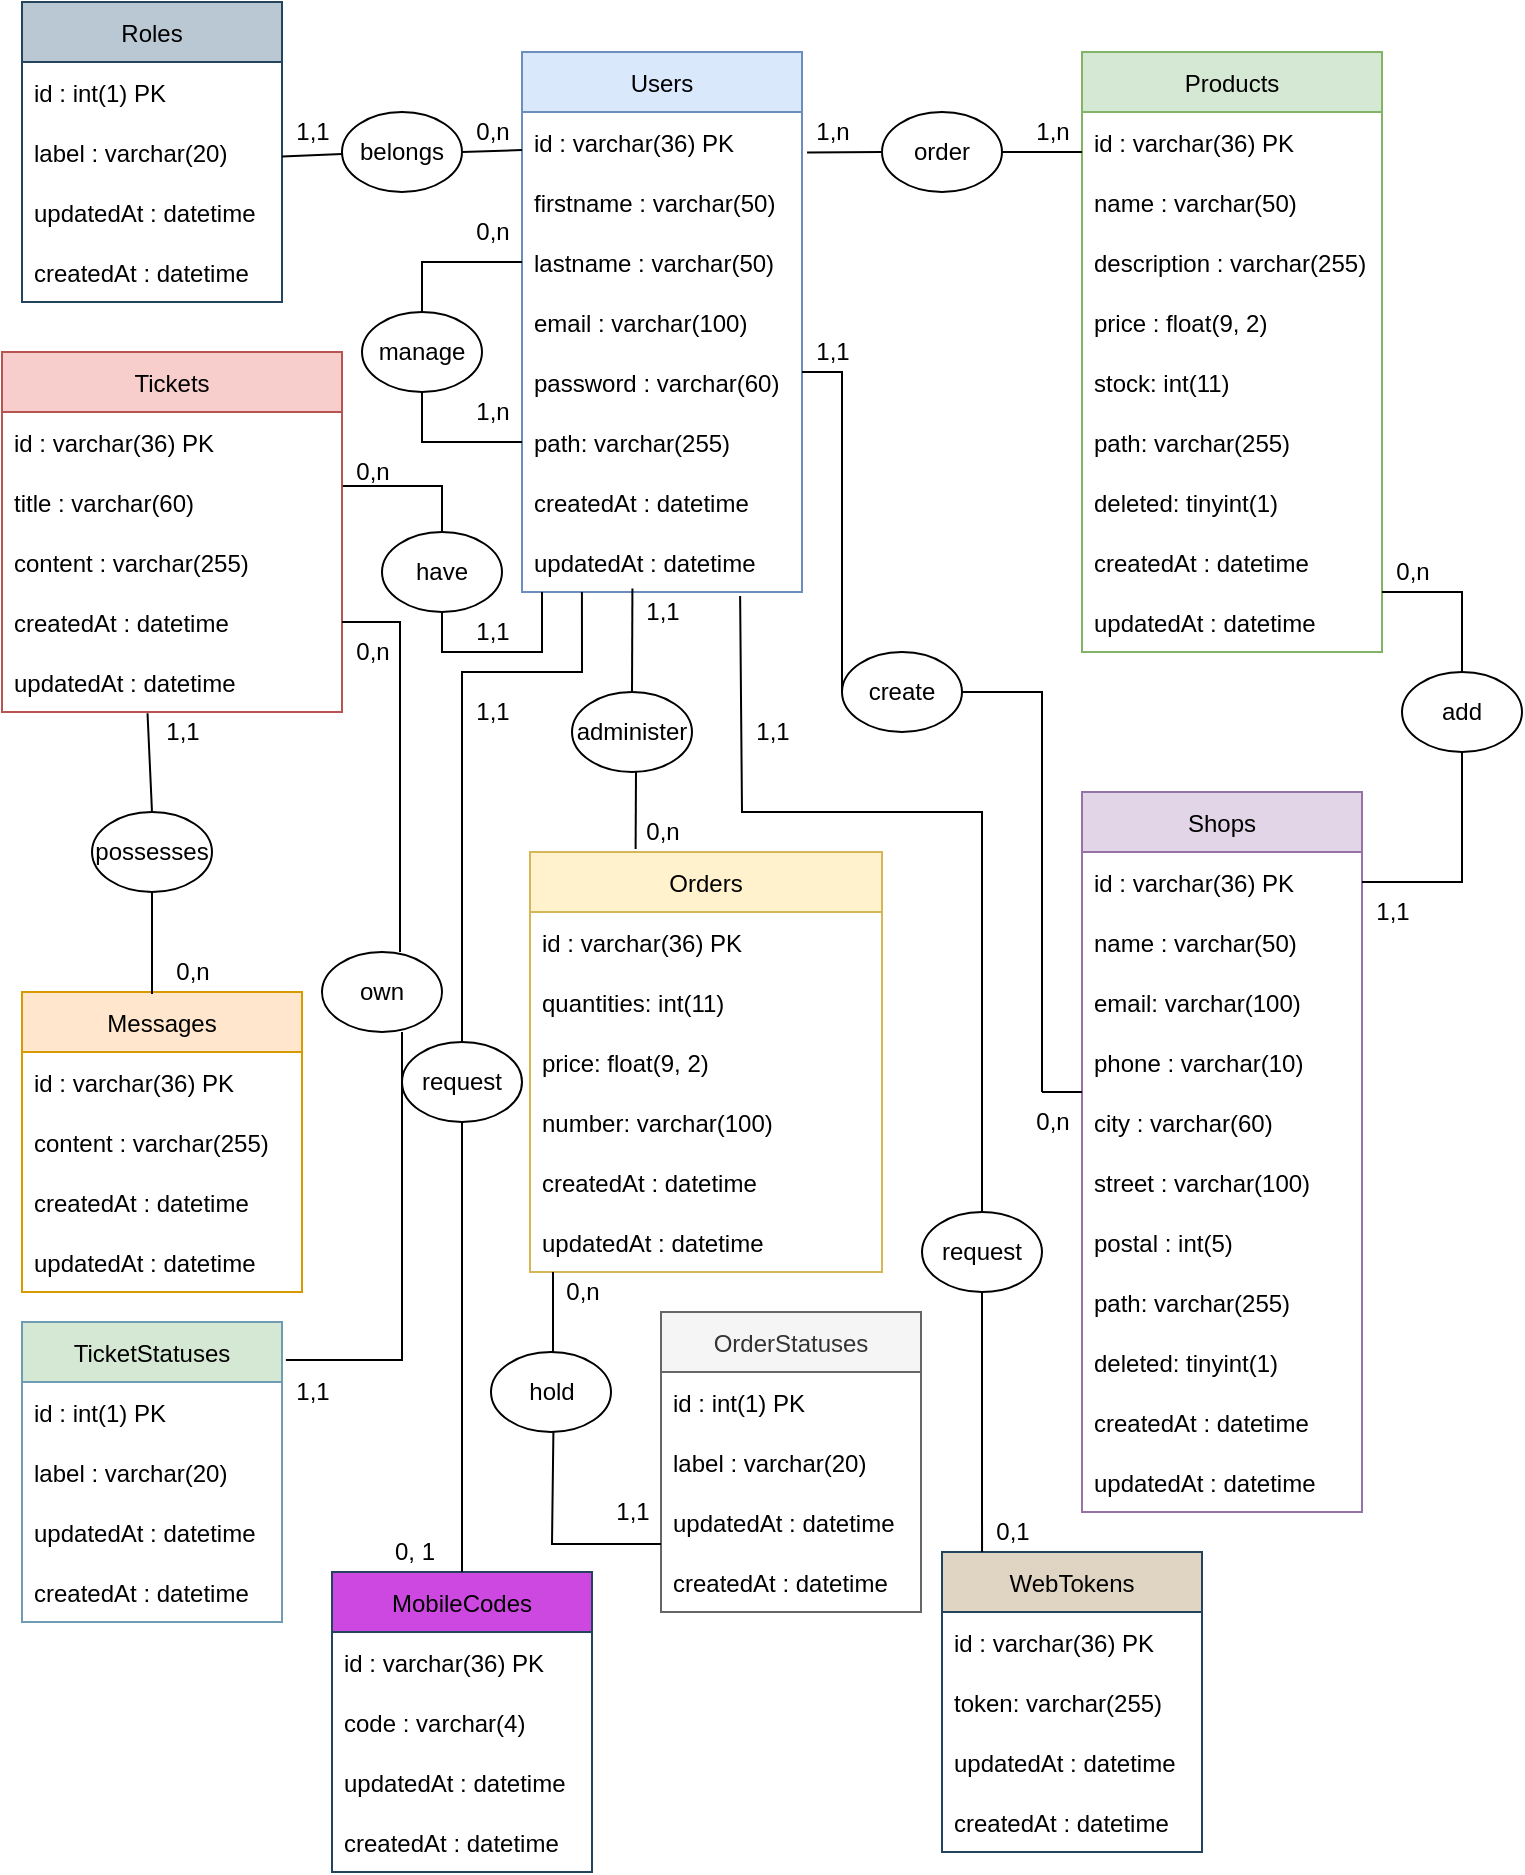 <mxfile version="17.0.0" type="device"><diagram id="tA9qpuxqnUJ77roLlJ_P" name="MCD"><mxGraphModel dx="1038" dy="579" grid="1" gridSize="10" guides="1" tooltips="1" connect="1" arrows="1" fold="1" page="1" pageScale="1" pageWidth="827" pageHeight="1169" math="0" shadow="0"><root><mxCell id="0"/><mxCell id="1" parent="0"/><mxCell id="U8WOmTN2NuIGIcNUVw19-1" value="Users" style="swimlane;fontStyle=0;childLayout=stackLayout;horizontal=1;startSize=30;horizontalStack=0;resizeParent=1;resizeParentMax=0;resizeLast=0;collapsible=1;marginBottom=0;fillColor=#dae8fc;strokeColor=#6c8ebf;" parent="1" vertex="1"><mxGeometry x="270" y="50" width="140" height="270" as="geometry"/></mxCell><mxCell id="U8WOmTN2NuIGIcNUVw19-2" value="id : varchar(36) PK" style="text;strokeColor=none;fillColor=none;align=left;verticalAlign=middle;spacingLeft=4;spacingRight=4;overflow=hidden;points=[[0,0.5],[1,0.5]];portConstraint=eastwest;rotatable=0;" parent="U8WOmTN2NuIGIcNUVw19-1" vertex="1"><mxGeometry y="30" width="140" height="30" as="geometry"/></mxCell><mxCell id="U8WOmTN2NuIGIcNUVw19-3" value="firstname : varchar(50)" style="text;strokeColor=none;fillColor=none;align=left;verticalAlign=middle;spacingLeft=4;spacingRight=4;overflow=hidden;points=[[0,0.5],[1,0.5]];portConstraint=eastwest;rotatable=0;" parent="U8WOmTN2NuIGIcNUVw19-1" vertex="1"><mxGeometry y="60" width="140" height="30" as="geometry"/></mxCell><mxCell id="U8WOmTN2NuIGIcNUVw19-4" value="lastname : varchar(50)" style="text;strokeColor=none;fillColor=none;align=left;verticalAlign=middle;spacingLeft=4;spacingRight=4;overflow=hidden;points=[[0,0.5],[1,0.5]];portConstraint=eastwest;rotatable=0;" parent="U8WOmTN2NuIGIcNUVw19-1" vertex="1"><mxGeometry y="90" width="140" height="30" as="geometry"/></mxCell><mxCell id="U8WOmTN2NuIGIcNUVw19-5" value="email : varchar(100)" style="text;strokeColor=none;fillColor=none;align=left;verticalAlign=middle;spacingLeft=4;spacingRight=4;overflow=hidden;points=[[0,0.5],[1,0.5]];portConstraint=eastwest;rotatable=0;" parent="U8WOmTN2NuIGIcNUVw19-1" vertex="1"><mxGeometry y="120" width="140" height="30" as="geometry"/></mxCell><mxCell id="U8WOmTN2NuIGIcNUVw19-6" value="password : varchar(60)" style="text;strokeColor=none;fillColor=none;align=left;verticalAlign=middle;spacingLeft=4;spacingRight=4;overflow=hidden;points=[[0,0.5],[1,0.5]];portConstraint=eastwest;rotatable=0;" parent="U8WOmTN2NuIGIcNUVw19-1" vertex="1"><mxGeometry y="150" width="140" height="30" as="geometry"/></mxCell><mxCell id="Q_KJPyGHiCX88G6UlzLK-1" value="path: varchar(255)" style="text;strokeColor=none;fillColor=none;align=left;verticalAlign=middle;spacingLeft=4;spacingRight=4;overflow=hidden;points=[[0,0.5],[1,0.5]];portConstraint=eastwest;rotatable=0;" parent="U8WOmTN2NuIGIcNUVw19-1" vertex="1"><mxGeometry y="180" width="140" height="30" as="geometry"/></mxCell><mxCell id="U8WOmTN2NuIGIcNUVw19-22" value="createdAt : datetime" style="text;strokeColor=none;fillColor=none;align=left;verticalAlign=middle;spacingLeft=4;spacingRight=4;overflow=hidden;points=[[0,0.5],[1,0.5]];portConstraint=eastwest;rotatable=0;" parent="U8WOmTN2NuIGIcNUVw19-1" vertex="1"><mxGeometry y="210" width="140" height="30" as="geometry"/></mxCell><mxCell id="U8WOmTN2NuIGIcNUVw19-23" value="updatedAt : datetime" style="text;strokeColor=none;fillColor=none;align=left;verticalAlign=middle;spacingLeft=4;spacingRight=4;overflow=hidden;points=[[0,0.5],[1,0.5]];portConstraint=eastwest;rotatable=0;" parent="U8WOmTN2NuIGIcNUVw19-1" vertex="1"><mxGeometry y="240" width="140" height="30" as="geometry"/></mxCell><mxCell id="U8WOmTN2NuIGIcNUVw19-8" value="Roles" style="swimlane;fontStyle=0;childLayout=stackLayout;horizontal=1;startSize=30;horizontalStack=0;resizeParent=1;resizeParentMax=0;resizeLast=0;collapsible=1;marginBottom=0;fillColor=#bac8d3;strokeColor=#23445d;" parent="1" vertex="1"><mxGeometry x="20" y="25" width="130" height="150" as="geometry"/></mxCell><mxCell id="U8WOmTN2NuIGIcNUVw19-9" value="id : int(1) PK" style="text;strokeColor=none;fillColor=none;align=left;verticalAlign=middle;spacingLeft=4;spacingRight=4;overflow=hidden;points=[[0,0.5],[1,0.5]];portConstraint=eastwest;rotatable=0;" parent="U8WOmTN2NuIGIcNUVw19-8" vertex="1"><mxGeometry y="30" width="130" height="30" as="geometry"/></mxCell><mxCell id="U8WOmTN2NuIGIcNUVw19-11" value="label : varchar(20)" style="text;strokeColor=none;fillColor=none;align=left;verticalAlign=middle;spacingLeft=4;spacingRight=4;overflow=hidden;points=[[0,0.5],[1,0.5]];portConstraint=eastwest;rotatable=0;" parent="U8WOmTN2NuIGIcNUVw19-8" vertex="1"><mxGeometry y="60" width="130" height="30" as="geometry"/></mxCell><mxCell id="j7cn3w1wYst3zkD4tlY6-9" value="updatedAt : datetime" style="text;strokeColor=none;fillColor=none;align=left;verticalAlign=middle;spacingLeft=4;spacingRight=4;overflow=hidden;points=[[0,0.5],[1,0.5]];portConstraint=eastwest;rotatable=0;" parent="U8WOmTN2NuIGIcNUVw19-8" vertex="1"><mxGeometry y="90" width="130" height="30" as="geometry"/></mxCell><mxCell id="j7cn3w1wYst3zkD4tlY6-8" value="createdAt : datetime" style="text;strokeColor=none;fillColor=none;align=left;verticalAlign=middle;spacingLeft=4;spacingRight=4;overflow=hidden;points=[[0,0.5],[1,0.5]];portConstraint=eastwest;rotatable=0;" parent="U8WOmTN2NuIGIcNUVw19-8" vertex="1"><mxGeometry y="120" width="130" height="30" as="geometry"/></mxCell><mxCell id="U8WOmTN2NuIGIcNUVw19-12" value="" style="endArrow=none;html=1;rounded=0;exitX=1;exitY=0.5;exitDx=0;exitDy=0;startArrow=none;" parent="1" source="AojEPkW-R613XqB9pDVa-9" edge="1"><mxGeometry width="50" height="50" relative="1" as="geometry"><mxPoint x="530" y="280" as="sourcePoint"/><mxPoint x="270" y="99" as="targetPoint"/></mxGeometry></mxCell><mxCell id="U8WOmTN2NuIGIcNUVw19-15" value="Tickets" style="swimlane;fontStyle=0;childLayout=stackLayout;horizontal=1;startSize=30;horizontalStack=0;resizeParent=1;resizeParentMax=0;resizeLast=0;collapsible=1;marginBottom=0;fillColor=#f8cecc;strokeColor=#b85450;" parent="1" vertex="1"><mxGeometry x="10" y="200" width="170" height="180" as="geometry"/></mxCell><mxCell id="U8WOmTN2NuIGIcNUVw19-16" value="id : varchar(36) PK" style="text;strokeColor=none;fillColor=none;align=left;verticalAlign=middle;spacingLeft=4;spacingRight=4;overflow=hidden;points=[[0,0.5],[1,0.5]];portConstraint=eastwest;rotatable=0;" parent="U8WOmTN2NuIGIcNUVw19-15" vertex="1"><mxGeometry y="30" width="170" height="30" as="geometry"/></mxCell><mxCell id="U8WOmTN2NuIGIcNUVw19-17" value="title : varchar(60)" style="text;strokeColor=none;fillColor=none;align=left;verticalAlign=middle;spacingLeft=4;spacingRight=4;overflow=hidden;points=[[0,0.5],[1,0.5]];portConstraint=eastwest;rotatable=0;" parent="U8WOmTN2NuIGIcNUVw19-15" vertex="1"><mxGeometry y="60" width="170" height="30" as="geometry"/></mxCell><mxCell id="sdQm0FFO8OONFKCx7PEC-2" value="content : varchar(255)" style="text;strokeColor=none;fillColor=none;align=left;verticalAlign=middle;spacingLeft=4;spacingRight=4;overflow=hidden;points=[[0,0.5],[1,0.5]];portConstraint=eastwest;rotatable=0;" parent="U8WOmTN2NuIGIcNUVw19-15" vertex="1"><mxGeometry y="90" width="170" height="30" as="geometry"/></mxCell><mxCell id="U8WOmTN2NuIGIcNUVw19-24" value="createdAt : datetime" style="text;strokeColor=none;fillColor=none;align=left;verticalAlign=middle;spacingLeft=4;spacingRight=4;overflow=hidden;points=[[0,0.5],[1,0.5]];portConstraint=eastwest;rotatable=0;" parent="U8WOmTN2NuIGIcNUVw19-15" vertex="1"><mxGeometry y="120" width="170" height="30" as="geometry"/></mxCell><mxCell id="j7cn3w1wYst3zkD4tlY6-2" value="updatedAt : datetime" style="text;strokeColor=none;fillColor=none;align=left;verticalAlign=middle;spacingLeft=4;spacingRight=4;overflow=hidden;points=[[0,0.5],[1,0.5]];portConstraint=eastwest;rotatable=0;" parent="U8WOmTN2NuIGIcNUVw19-15" vertex="1"><mxGeometry y="150" width="170" height="30" as="geometry"/></mxCell><mxCell id="U8WOmTN2NuIGIcNUVw19-26" value="Messages" style="swimlane;fontStyle=0;childLayout=stackLayout;horizontal=1;startSize=30;horizontalStack=0;resizeParent=1;resizeParentMax=0;resizeLast=0;collapsible=1;marginBottom=0;fillColor=#ffe6cc;strokeColor=#d79b00;" parent="1" vertex="1"><mxGeometry x="20" y="520" width="140" height="150" as="geometry"/></mxCell><mxCell id="U8WOmTN2NuIGIcNUVw19-27" value="id : varchar(36) PK" style="text;strokeColor=none;fillColor=none;align=left;verticalAlign=middle;spacingLeft=4;spacingRight=4;overflow=hidden;points=[[0,0.5],[1,0.5]];portConstraint=eastwest;rotatable=0;" parent="U8WOmTN2NuIGIcNUVw19-26" vertex="1"><mxGeometry y="30" width="140" height="30" as="geometry"/></mxCell><mxCell id="U8WOmTN2NuIGIcNUVw19-28" value="content : varchar(255)" style="text;strokeColor=none;fillColor=none;align=left;verticalAlign=middle;spacingLeft=4;spacingRight=4;overflow=hidden;points=[[0,0.5],[1,0.5]];portConstraint=eastwest;rotatable=0;" parent="U8WOmTN2NuIGIcNUVw19-26" vertex="1"><mxGeometry y="60" width="140" height="30" as="geometry"/></mxCell><mxCell id="U8WOmTN2NuIGIcNUVw19-30" value="createdAt : datetime" style="text;strokeColor=none;fillColor=none;align=left;verticalAlign=middle;spacingLeft=4;spacingRight=4;overflow=hidden;points=[[0,0.5],[1,0.5]];portConstraint=eastwest;rotatable=0;" parent="U8WOmTN2NuIGIcNUVw19-26" vertex="1"><mxGeometry y="90" width="140" height="30" as="geometry"/></mxCell><mxCell id="j7cn3w1wYst3zkD4tlY6-3" value="updatedAt : datetime" style="text;strokeColor=none;fillColor=none;align=left;verticalAlign=middle;spacingLeft=4;spacingRight=4;overflow=hidden;points=[[0,0.5],[1,0.5]];portConstraint=eastwest;rotatable=0;" parent="U8WOmTN2NuIGIcNUVw19-26" vertex="1"><mxGeometry y="120" width="140" height="30" as="geometry"/></mxCell><mxCell id="U8WOmTN2NuIGIcNUVw19-31" value="Shops" style="swimlane;fontStyle=0;childLayout=stackLayout;horizontal=1;startSize=30;horizontalStack=0;resizeParent=1;resizeParentMax=0;resizeLast=0;collapsible=1;marginBottom=0;fillColor=#e1d5e7;strokeColor=#9673a6;" parent="1" vertex="1"><mxGeometry x="550" y="420" width="140" height="360" as="geometry"/></mxCell><mxCell id="U8WOmTN2NuIGIcNUVw19-32" value="id : varchar(36) PK" style="text;strokeColor=none;fillColor=none;align=left;verticalAlign=middle;spacingLeft=4;spacingRight=4;overflow=hidden;points=[[0,0.5],[1,0.5]];portConstraint=eastwest;rotatable=0;" parent="U8WOmTN2NuIGIcNUVw19-31" vertex="1"><mxGeometry y="30" width="140" height="30" as="geometry"/></mxCell><mxCell id="U8WOmTN2NuIGIcNUVw19-33" value="name : varchar(50)" style="text;strokeColor=none;fillColor=none;align=left;verticalAlign=middle;spacingLeft=4;spacingRight=4;overflow=hidden;points=[[0,0.5],[1,0.5]];portConstraint=eastwest;rotatable=0;" parent="U8WOmTN2NuIGIcNUVw19-31" vertex="1"><mxGeometry y="60" width="140" height="30" as="geometry"/></mxCell><mxCell id="U8WOmTN2NuIGIcNUVw19-34" value="email: varchar(100)" style="text;strokeColor=none;fillColor=none;align=left;verticalAlign=middle;spacingLeft=4;spacingRight=4;overflow=hidden;points=[[0,0.5],[1,0.5]];portConstraint=eastwest;rotatable=0;" parent="U8WOmTN2NuIGIcNUVw19-31" vertex="1"><mxGeometry y="90" width="140" height="30" as="geometry"/></mxCell><mxCell id="ZT1EzdMDe5rW_gfYRbld-3" value="phone : varchar(10)" style="text;strokeColor=none;fillColor=none;align=left;verticalAlign=middle;spacingLeft=4;spacingRight=4;overflow=hidden;points=[[0,0.5],[1,0.5]];portConstraint=eastwest;rotatable=0;" parent="U8WOmTN2NuIGIcNUVw19-31" vertex="1"><mxGeometry y="120" width="140" height="30" as="geometry"/></mxCell><mxCell id="U8WOmTN2NuIGIcNUVw19-35" value="city : varchar(60)" style="text;strokeColor=none;fillColor=none;align=left;verticalAlign=middle;spacingLeft=4;spacingRight=4;overflow=hidden;points=[[0,0.5],[1,0.5]];portConstraint=eastwest;rotatable=0;" parent="U8WOmTN2NuIGIcNUVw19-31" vertex="1"><mxGeometry y="150" width="140" height="30" as="geometry"/></mxCell><mxCell id="U8WOmTN2NuIGIcNUVw19-36" value="street : varchar(100)" style="text;strokeColor=none;fillColor=none;align=left;verticalAlign=middle;spacingLeft=4;spacingRight=4;overflow=hidden;points=[[0,0.5],[1,0.5]];portConstraint=eastwest;rotatable=0;" parent="U8WOmTN2NuIGIcNUVw19-31" vertex="1"><mxGeometry y="180" width="140" height="30" as="geometry"/></mxCell><mxCell id="U8WOmTN2NuIGIcNUVw19-37" value="postal : int(5)" style="text;strokeColor=none;fillColor=none;align=left;verticalAlign=middle;spacingLeft=4;spacingRight=4;overflow=hidden;points=[[0,0.5],[1,0.5]];portConstraint=eastwest;rotatable=0;" parent="U8WOmTN2NuIGIcNUVw19-31" vertex="1"><mxGeometry y="210" width="140" height="30" as="geometry"/></mxCell><mxCell id="Q_KJPyGHiCX88G6UlzLK-3" value="path: varchar(255)" style="text;strokeColor=none;fillColor=none;align=left;verticalAlign=middle;spacingLeft=4;spacingRight=4;overflow=hidden;points=[[0,0.5],[1,0.5]];portConstraint=eastwest;rotatable=0;" parent="U8WOmTN2NuIGIcNUVw19-31" vertex="1"><mxGeometry y="240" width="140" height="30" as="geometry"/></mxCell><mxCell id="ZT1EzdMDe5rW_gfYRbld-4" value="deleted: tinyint(1)" style="text;strokeColor=none;fillColor=none;align=left;verticalAlign=middle;spacingLeft=4;spacingRight=4;overflow=hidden;points=[[0,0.5],[1,0.5]];portConstraint=eastwest;rotatable=0;" parent="U8WOmTN2NuIGIcNUVw19-31" vertex="1"><mxGeometry y="270" width="140" height="30" as="geometry"/></mxCell><mxCell id="U8WOmTN2NuIGIcNUVw19-39" value="createdAt : datetime" style="text;strokeColor=none;fillColor=none;align=left;verticalAlign=middle;spacingLeft=4;spacingRight=4;overflow=hidden;points=[[0,0.5],[1,0.5]];portConstraint=eastwest;rotatable=0;" parent="U8WOmTN2NuIGIcNUVw19-31" vertex="1"><mxGeometry y="300" width="140" height="30" as="geometry"/></mxCell><mxCell id="ZT1EzdMDe5rW_gfYRbld-5" value="updatedAt : datetime" style="text;strokeColor=none;fillColor=none;align=left;verticalAlign=middle;spacingLeft=4;spacingRight=4;overflow=hidden;points=[[0,0.5],[1,0.5]];portConstraint=eastwest;rotatable=0;" parent="U8WOmTN2NuIGIcNUVw19-31" vertex="1"><mxGeometry y="330" width="140" height="30" as="geometry"/></mxCell><mxCell id="U8WOmTN2NuIGIcNUVw19-41" value="Products" style="swimlane;fontStyle=0;childLayout=stackLayout;horizontal=1;startSize=30;horizontalStack=0;resizeParent=1;resizeParentMax=0;resizeLast=0;collapsible=1;marginBottom=0;fillColor=#d5e8d4;strokeColor=#82b366;" parent="1" vertex="1"><mxGeometry x="550" y="50" width="150" height="300" as="geometry"/></mxCell><mxCell id="U8WOmTN2NuIGIcNUVw19-42" value="id : varchar(36) PK" style="text;strokeColor=none;fillColor=none;align=left;verticalAlign=middle;spacingLeft=4;spacingRight=4;overflow=hidden;points=[[0,0.5],[1,0.5]];portConstraint=eastwest;rotatable=0;" parent="U8WOmTN2NuIGIcNUVw19-41" vertex="1"><mxGeometry y="30" width="150" height="30" as="geometry"/></mxCell><mxCell id="U8WOmTN2NuIGIcNUVw19-43" value="name : varchar(50)" style="text;strokeColor=none;fillColor=none;align=left;verticalAlign=middle;spacingLeft=4;spacingRight=4;overflow=hidden;points=[[0,0.5],[1,0.5]];portConstraint=eastwest;rotatable=0;" parent="U8WOmTN2NuIGIcNUVw19-41" vertex="1"><mxGeometry y="60" width="150" height="30" as="geometry"/></mxCell><mxCell id="U8WOmTN2NuIGIcNUVw19-44" value="description : varchar(255)" style="text;strokeColor=none;fillColor=none;align=left;verticalAlign=middle;spacingLeft=4;spacingRight=4;overflow=hidden;points=[[0,0.5],[1,0.5]];portConstraint=eastwest;rotatable=0;" parent="U8WOmTN2NuIGIcNUVw19-41" vertex="1"><mxGeometry y="90" width="150" height="30" as="geometry"/></mxCell><mxCell id="ZT1EzdMDe5rW_gfYRbld-1" value="price : float(9, 2)" style="text;strokeColor=none;fillColor=none;align=left;verticalAlign=middle;spacingLeft=4;spacingRight=4;overflow=hidden;points=[[0,0.5],[1,0.5]];portConstraint=eastwest;rotatable=0;" parent="U8WOmTN2NuIGIcNUVw19-41" vertex="1"><mxGeometry y="120" width="150" height="30" as="geometry"/></mxCell><mxCell id="U8WOmTN2NuIGIcNUVw19-46" value="stock: int(11)" style="text;strokeColor=none;fillColor=none;align=left;verticalAlign=middle;spacingLeft=4;spacingRight=4;overflow=hidden;points=[[0,0.5],[1,0.5]];portConstraint=eastwest;rotatable=0;" parent="U8WOmTN2NuIGIcNUVw19-41" vertex="1"><mxGeometry y="150" width="150" height="30" as="geometry"/></mxCell><mxCell id="Q_KJPyGHiCX88G6UlzLK-2" value="path: varchar(255)" style="text;strokeColor=none;fillColor=none;align=left;verticalAlign=middle;spacingLeft=4;spacingRight=4;overflow=hidden;points=[[0,0.5],[1,0.5]];portConstraint=eastwest;rotatable=0;" parent="U8WOmTN2NuIGIcNUVw19-41" vertex="1"><mxGeometry y="180" width="150" height="30" as="geometry"/></mxCell><mxCell id="ZT1EzdMDe5rW_gfYRbld-38" value="deleted: tinyint(1)" style="text;strokeColor=none;fillColor=none;align=left;verticalAlign=middle;spacingLeft=4;spacingRight=4;overflow=hidden;points=[[0,0.5],[1,0.5]];portConstraint=eastwest;rotatable=0;" parent="U8WOmTN2NuIGIcNUVw19-41" vertex="1"><mxGeometry y="210" width="150" height="30" as="geometry"/></mxCell><mxCell id="U8WOmTN2NuIGIcNUVw19-51" value="createdAt : datetime" style="text;strokeColor=none;fillColor=none;align=left;verticalAlign=middle;spacingLeft=4;spacingRight=4;overflow=hidden;points=[[0,0.5],[1,0.5]];portConstraint=eastwest;rotatable=0;" parent="U8WOmTN2NuIGIcNUVw19-41" vertex="1"><mxGeometry y="240" width="150" height="30" as="geometry"/></mxCell><mxCell id="U8WOmTN2NuIGIcNUVw19-50" value="updatedAt : datetime" style="text;strokeColor=none;fillColor=none;align=left;verticalAlign=middle;spacingLeft=4;spacingRight=4;overflow=hidden;points=[[0,0.5],[1,0.5]];portConstraint=eastwest;rotatable=0;" parent="U8WOmTN2NuIGIcNUVw19-41" vertex="1"><mxGeometry y="270" width="150" height="30" as="geometry"/></mxCell><mxCell id="U8WOmTN2NuIGIcNUVw19-52" value="add" style="ellipse;whiteSpace=wrap;html=1;" parent="1" vertex="1"><mxGeometry x="710" y="360" width="60" height="40" as="geometry"/></mxCell><mxCell id="U8WOmTN2NuIGIcNUVw19-53" value="" style="endArrow=none;html=1;rounded=0;entryX=0.5;entryY=0;entryDx=0;entryDy=0;" parent="1" target="U8WOmTN2NuIGIcNUVw19-52" edge="1"><mxGeometry width="50" height="50" relative="1" as="geometry"><mxPoint x="700" y="320" as="sourcePoint"/><mxPoint x="390" y="380" as="targetPoint"/><Array as="points"><mxPoint x="740" y="320"/></Array></mxGeometry></mxCell><mxCell id="U8WOmTN2NuIGIcNUVw19-54" value="" style="endArrow=none;html=1;rounded=0;exitX=1;exitY=0.5;exitDx=0;exitDy=0;entryX=0.5;entryY=1;entryDx=0;entryDy=0;" parent="1" source="U8WOmTN2NuIGIcNUVw19-32" target="U8WOmTN2NuIGIcNUVw19-52" edge="1"><mxGeometry width="50" height="50" relative="1" as="geometry"><mxPoint x="710" y="480" as="sourcePoint"/><mxPoint x="720" y="400" as="targetPoint"/><Array as="points"><mxPoint x="740" y="465"/></Array></mxGeometry></mxCell><mxCell id="U8WOmTN2NuIGIcNUVw19-55" value="1,1" style="text;html=1;align=center;verticalAlign=middle;resizable=0;points=[];autosize=1;strokeColor=none;fillColor=none;" parent="1" vertex="1"><mxGeometry x="690" y="470" width="30" height="20" as="geometry"/></mxCell><mxCell id="U8WOmTN2NuIGIcNUVw19-56" value="0,n" style="text;html=1;align=center;verticalAlign=middle;resizable=0;points=[];autosize=1;strokeColor=none;fillColor=none;" parent="1" vertex="1"><mxGeometry x="700" y="300" width="30" height="20" as="geometry"/></mxCell><mxCell id="U8WOmTN2NuIGIcNUVw19-60" value="1,1" style="text;html=1;align=center;verticalAlign=middle;resizable=0;points=[];autosize=1;strokeColor=none;fillColor=none;" parent="1" vertex="1"><mxGeometry x="85" y="380" width="30" height="20" as="geometry"/></mxCell><mxCell id="U8WOmTN2NuIGIcNUVw19-61" value="0,n" style="text;html=1;align=center;verticalAlign=middle;resizable=0;points=[];autosize=1;strokeColor=none;fillColor=none;" parent="1" vertex="1"><mxGeometry x="90" y="500" width="30" height="20" as="geometry"/></mxCell><mxCell id="U8WOmTN2NuIGIcNUVw19-62" value="have" style="ellipse;whiteSpace=wrap;html=1;" parent="1" vertex="1"><mxGeometry x="200" y="290" width="60" height="40" as="geometry"/></mxCell><mxCell id="U8WOmTN2NuIGIcNUVw19-64" value="" style="endArrow=none;html=1;rounded=0;exitX=0.5;exitY=1;exitDx=0;exitDy=0;" parent="1" source="U8WOmTN2NuIGIcNUVw19-62" edge="1"><mxGeometry width="50" height="50" relative="1" as="geometry"><mxPoint x="210" y="330" as="sourcePoint"/><mxPoint x="280" y="320" as="targetPoint"/><Array as="points"><mxPoint x="230" y="350"/><mxPoint x="280" y="350"/></Array></mxGeometry></mxCell><mxCell id="U8WOmTN2NuIGIcNUVw19-65" value="0,n" style="text;html=1;align=center;verticalAlign=middle;resizable=0;points=[];autosize=1;strokeColor=none;fillColor=none;" parent="1" vertex="1"><mxGeometry x="180" y="250" width="30" height="20" as="geometry"/></mxCell><mxCell id="U8WOmTN2NuIGIcNUVw19-66" value="1,1" style="text;html=1;align=center;verticalAlign=middle;resizable=0;points=[];autosize=1;strokeColor=none;fillColor=none;" parent="1" vertex="1"><mxGeometry x="240" y="330" width="30" height="20" as="geometry"/></mxCell><mxCell id="U8WOmTN2NuIGIcNUVw19-67" value="create" style="ellipse;whiteSpace=wrap;html=1;" parent="1" vertex="1"><mxGeometry x="430" y="350" width="60" height="40" as="geometry"/></mxCell><mxCell id="U8WOmTN2NuIGIcNUVw19-68" value="" style="endArrow=none;html=1;rounded=0;entryX=0;entryY=0.5;entryDx=0;entryDy=0;" parent="1" target="U8WOmTN2NuIGIcNUVw19-67" edge="1"><mxGeometry width="50" height="50" relative="1" as="geometry"><mxPoint x="410" y="210" as="sourcePoint"/><mxPoint x="410" y="320" as="targetPoint"/><Array as="points"><mxPoint x="430" y="210"/></Array></mxGeometry></mxCell><mxCell id="U8WOmTN2NuIGIcNUVw19-70" value="" style="endArrow=none;html=1;rounded=0;entryX=1;entryY=0.5;entryDx=0;entryDy=0;" parent="1" target="U8WOmTN2NuIGIcNUVw19-67" edge="1"><mxGeometry width="50" height="50" relative="1" as="geometry"><mxPoint x="530" y="570" as="sourcePoint"/><mxPoint x="410" y="420" as="targetPoint"/><Array as="points"><mxPoint x="530" y="370"/></Array></mxGeometry></mxCell><mxCell id="U8WOmTN2NuIGIcNUVw19-71" value="" style="endArrow=none;html=1;rounded=0;" parent="1" edge="1"><mxGeometry width="50" height="50" relative="1" as="geometry"><mxPoint x="550" y="570" as="sourcePoint"/><mxPoint x="530" y="570" as="targetPoint"/></mxGeometry></mxCell><mxCell id="U8WOmTN2NuIGIcNUVw19-72" value="0,n" style="text;html=1;align=center;verticalAlign=middle;resizable=0;points=[];autosize=1;strokeColor=none;fillColor=none;" parent="1" vertex="1"><mxGeometry x="520" y="575" width="30" height="20" as="geometry"/></mxCell><mxCell id="U8WOmTN2NuIGIcNUVw19-73" value="1,1" style="text;html=1;align=center;verticalAlign=middle;resizable=0;points=[];autosize=1;strokeColor=none;fillColor=none;" parent="1" vertex="1"><mxGeometry x="410" y="190" width="30" height="20" as="geometry"/></mxCell><mxCell id="U8WOmTN2NuIGIcNUVw19-74" value="order" style="ellipse;whiteSpace=wrap;html=1;" parent="1" vertex="1"><mxGeometry x="450" y="80" width="60" height="40" as="geometry"/></mxCell><mxCell id="U8WOmTN2NuIGIcNUVw19-76" value="" style="endArrow=none;html=1;rounded=0;exitX=1;exitY=0.5;exitDx=0;exitDy=0;" parent="1" source="U8WOmTN2NuIGIcNUVw19-74" edge="1"><mxGeometry width="50" height="50" relative="1" as="geometry"><mxPoint x="360" y="270" as="sourcePoint"/><mxPoint x="550" y="100" as="targetPoint"/></mxGeometry></mxCell><mxCell id="U8WOmTN2NuIGIcNUVw19-78" value="" style="endArrow=none;html=1;rounded=0;exitX=1.018;exitY=0.676;exitDx=0;exitDy=0;entryX=0;entryY=0.5;entryDx=0;entryDy=0;exitPerimeter=0;" parent="1" source="U8WOmTN2NuIGIcNUVw19-2" target="U8WOmTN2NuIGIcNUVw19-74" edge="1"><mxGeometry width="50" height="50" relative="1" as="geometry"><mxPoint x="500" y="110" as="sourcePoint"/><mxPoint x="560" y="110" as="targetPoint"/></mxGeometry></mxCell><mxCell id="U8WOmTN2NuIGIcNUVw19-79" value="1,n" style="text;html=1;align=center;verticalAlign=middle;resizable=0;points=[];autosize=1;strokeColor=none;fillColor=none;" parent="1" vertex="1"><mxGeometry x="520" y="80" width="30" height="20" as="geometry"/></mxCell><mxCell id="U8WOmTN2NuIGIcNUVw19-80" value="1,n" style="text;html=1;align=center;verticalAlign=middle;resizable=0;points=[];autosize=1;strokeColor=none;fillColor=none;" parent="1" vertex="1"><mxGeometry x="410" y="80" width="30" height="20" as="geometry"/></mxCell><mxCell id="U8WOmTN2NuIGIcNUVw19-81" value="manage" style="ellipse;whiteSpace=wrap;html=1;" parent="1" vertex="1"><mxGeometry x="190" y="180" width="60" height="40" as="geometry"/></mxCell><mxCell id="U8WOmTN2NuIGIcNUVw19-82" value="" style="endArrow=none;html=1;rounded=0;entryX=0.5;entryY=1;entryDx=0;entryDy=0;exitX=0;exitY=0.5;exitDx=0;exitDy=0;" parent="1" source="Q_KJPyGHiCX88G6UlzLK-1" target="U8WOmTN2NuIGIcNUVw19-81" edge="1"><mxGeometry width="50" height="50" relative="1" as="geometry"><mxPoint x="440" y="310" as="sourcePoint"/><mxPoint x="490" y="260" as="targetPoint"/><Array as="points"><mxPoint x="220" y="245"/></Array></mxGeometry></mxCell><mxCell id="U8WOmTN2NuIGIcNUVw19-83" value="" style="endArrow=none;html=1;rounded=0;entryX=0.5;entryY=0;entryDx=0;entryDy=0;exitX=0;exitY=0.5;exitDx=0;exitDy=0;" parent="1" target="U8WOmTN2NuIGIcNUVw19-81" edge="1"><mxGeometry width="50" height="50" relative="1" as="geometry"><mxPoint x="270" y="155" as="sourcePoint"/><mxPoint x="220" y="130.0" as="targetPoint"/><Array as="points"><mxPoint x="220" y="155"/></Array></mxGeometry></mxCell><mxCell id="U8WOmTN2NuIGIcNUVw19-84" value="0,n" style="text;html=1;align=center;verticalAlign=middle;resizable=0;points=[];autosize=1;strokeColor=none;fillColor=none;" parent="1" vertex="1"><mxGeometry x="240" y="130" width="30" height="20" as="geometry"/></mxCell><mxCell id="U8WOmTN2NuIGIcNUVw19-85" value="1,n" style="text;html=1;align=center;verticalAlign=middle;resizable=0;points=[];autosize=1;strokeColor=none;fillColor=none;" parent="1" vertex="1"><mxGeometry x="240" y="220" width="30" height="20" as="geometry"/></mxCell><mxCell id="AojEPkW-R613XqB9pDVa-9" value="belongs" style="ellipse;whiteSpace=wrap;html=1;" parent="1" vertex="1"><mxGeometry x="180" y="80" width="60" height="40" as="geometry"/></mxCell><mxCell id="AojEPkW-R613XqB9pDVa-10" value="" style="endArrow=none;html=1;rounded=0;exitX=0;exitY=1.11;exitDx=0;exitDy=0;exitPerimeter=0;" parent="1" source="AojEPkW-R613XqB9pDVa-11" target="AojEPkW-R613XqB9pDVa-9" edge="1"><mxGeometry width="50" height="50" relative="1" as="geometry"><mxPoint x="149.48" y="98.88" as="sourcePoint"/><mxPoint x="270" y="99" as="targetPoint"/></mxGeometry></mxCell><mxCell id="AojEPkW-R613XqB9pDVa-11" value="1,1" style="text;html=1;align=center;verticalAlign=middle;resizable=0;points=[];autosize=1;strokeColor=none;fillColor=none;" parent="1" vertex="1"><mxGeometry x="150" y="80" width="30" height="20" as="geometry"/></mxCell><mxCell id="AojEPkW-R613XqB9pDVa-12" value="0,n" style="text;html=1;align=center;verticalAlign=middle;resizable=0;points=[];autosize=1;strokeColor=none;fillColor=none;" parent="1" vertex="1"><mxGeometry x="240" y="80" width="30" height="20" as="geometry"/></mxCell><mxCell id="AojEPkW-R613XqB9pDVa-16" value="" style="endArrow=none;html=1;rounded=0;exitX=0.5;exitY=1;exitDx=0;exitDy=0;" parent="1" source="U8WOmTN2NuIGIcNUVw19-57" edge="1"><mxGeometry width="50" height="50" relative="1" as="geometry"><mxPoint x="330" y="600" as="sourcePoint"/><mxPoint x="85" y="521" as="targetPoint"/></mxGeometry></mxCell><mxCell id="U8WOmTN2NuIGIcNUVw19-57" value="possesses" style="ellipse;whiteSpace=wrap;html=1;" parent="1" vertex="1"><mxGeometry x="55" y="430" width="60" height="40" as="geometry"/></mxCell><mxCell id="ZT1EzdMDe5rW_gfYRbld-6" value="Orders" style="swimlane;fontStyle=0;childLayout=stackLayout;horizontal=1;startSize=30;horizontalStack=0;resizeParent=1;resizeParentMax=0;resizeLast=0;collapsible=1;marginBottom=0;fillColor=#fff2cc;strokeColor=#d6b656;" parent="1" vertex="1"><mxGeometry x="274" y="450" width="176" height="210" as="geometry"/></mxCell><mxCell id="ZT1EzdMDe5rW_gfYRbld-7" value="id : varchar(36) PK" style="text;strokeColor=none;fillColor=none;align=left;verticalAlign=middle;spacingLeft=4;spacingRight=4;overflow=hidden;points=[[0,0.5],[1,0.5]];portConstraint=eastwest;rotatable=0;" parent="ZT1EzdMDe5rW_gfYRbld-6" vertex="1"><mxGeometry y="30" width="176" height="30" as="geometry"/></mxCell><mxCell id="ZT1EzdMDe5rW_gfYRbld-20" value="quantities: int(11)" style="text;strokeColor=none;fillColor=none;align=left;verticalAlign=middle;spacingLeft=4;spacingRight=4;overflow=hidden;points=[[0,0.5],[1,0.5]];portConstraint=eastwest;rotatable=0;" parent="ZT1EzdMDe5rW_gfYRbld-6" vertex="1"><mxGeometry y="60" width="176" height="30" as="geometry"/></mxCell><mxCell id="ZT1EzdMDe5rW_gfYRbld-21" value="price: float(9, 2)" style="text;strokeColor=none;fillColor=none;align=left;verticalAlign=middle;spacingLeft=4;spacingRight=4;overflow=hidden;points=[[0,0.5],[1,0.5]];portConstraint=eastwest;rotatable=0;" parent="ZT1EzdMDe5rW_gfYRbld-6" vertex="1"><mxGeometry y="90" width="176" height="30" as="geometry"/></mxCell><mxCell id="ZT1EzdMDe5rW_gfYRbld-22" value="number: varchar(100)" style="text;strokeColor=none;fillColor=none;align=left;verticalAlign=middle;spacingLeft=4;spacingRight=4;overflow=hidden;points=[[0,0.5],[1,0.5]];portConstraint=eastwest;rotatable=0;" parent="ZT1EzdMDe5rW_gfYRbld-6" vertex="1"><mxGeometry y="120" width="176" height="30" as="geometry"/></mxCell><mxCell id="ZT1EzdMDe5rW_gfYRbld-16" value="createdAt : datetime" style="text;strokeColor=none;fillColor=none;align=left;verticalAlign=middle;spacingLeft=4;spacingRight=4;overflow=hidden;points=[[0,0.5],[1,0.5]];portConstraint=eastwest;rotatable=0;" parent="ZT1EzdMDe5rW_gfYRbld-6" vertex="1"><mxGeometry y="150" width="176" height="30" as="geometry"/></mxCell><mxCell id="ZT1EzdMDe5rW_gfYRbld-17" value="updatedAt : datetime" style="text;strokeColor=none;fillColor=none;align=left;verticalAlign=middle;spacingLeft=4;spacingRight=4;overflow=hidden;points=[[0,0.5],[1,0.5]];portConstraint=eastwest;rotatable=0;" parent="ZT1EzdMDe5rW_gfYRbld-6" vertex="1"><mxGeometry y="180" width="176" height="30" as="geometry"/></mxCell><mxCell id="ZT1EzdMDe5rW_gfYRbld-19" value="" style="endArrow=none;html=1;rounded=0;entryX=0.5;entryY=0;entryDx=0;entryDy=0;exitX=0.013;exitY=0.85;exitDx=0;exitDy=0;exitPerimeter=0;" parent="1" source="U8WOmTN2NuIGIcNUVw19-65" target="U8WOmTN2NuIGIcNUVw19-62" edge="1"><mxGeometry width="50" height="50" relative="1" as="geometry"><mxPoint x="170" y="250" as="sourcePoint"/><mxPoint x="230" y="270" as="targetPoint"/><Array as="points"><mxPoint x="230" y="267"/></Array></mxGeometry></mxCell><mxCell id="ZT1EzdMDe5rW_gfYRbld-26" value="OrderStatuses" style="swimlane;fontStyle=0;childLayout=stackLayout;horizontal=1;startSize=30;horizontalStack=0;resizeParent=1;resizeParentMax=0;resizeLast=0;collapsible=1;marginBottom=0;fillColor=#f5f5f5;strokeColor=#666666;fontColor=#333333;" parent="1" vertex="1"><mxGeometry x="339.5" y="680" width="130" height="150" as="geometry"/></mxCell><mxCell id="ZT1EzdMDe5rW_gfYRbld-27" value="id : int(1) PK" style="text;strokeColor=none;fillColor=none;align=left;verticalAlign=middle;spacingLeft=4;spacingRight=4;overflow=hidden;points=[[0,0.5],[1,0.5]];portConstraint=eastwest;rotatable=0;" parent="ZT1EzdMDe5rW_gfYRbld-26" vertex="1"><mxGeometry y="30" width="130" height="30" as="geometry"/></mxCell><mxCell id="ZT1EzdMDe5rW_gfYRbld-28" value="label : varchar(20)" style="text;strokeColor=none;fillColor=none;align=left;verticalAlign=middle;spacingLeft=4;spacingRight=4;overflow=hidden;points=[[0,0.5],[1,0.5]];portConstraint=eastwest;rotatable=0;" parent="ZT1EzdMDe5rW_gfYRbld-26" vertex="1"><mxGeometry y="60" width="130" height="30" as="geometry"/></mxCell><mxCell id="ZT1EzdMDe5rW_gfYRbld-29" value="updatedAt : datetime" style="text;strokeColor=none;fillColor=none;align=left;verticalAlign=middle;spacingLeft=4;spacingRight=4;overflow=hidden;points=[[0,0.5],[1,0.5]];portConstraint=eastwest;rotatable=0;" parent="ZT1EzdMDe5rW_gfYRbld-26" vertex="1"><mxGeometry y="90" width="130" height="30" as="geometry"/></mxCell><mxCell id="ZT1EzdMDe5rW_gfYRbld-30" value="createdAt : datetime" style="text;strokeColor=none;fillColor=none;align=left;verticalAlign=middle;spacingLeft=4;spacingRight=4;overflow=hidden;points=[[0,0.5],[1,0.5]];portConstraint=eastwest;rotatable=0;" parent="ZT1EzdMDe5rW_gfYRbld-26" vertex="1"><mxGeometry y="120" width="130" height="30" as="geometry"/></mxCell><mxCell id="ZT1EzdMDe5rW_gfYRbld-32" value="" style="endArrow=none;html=1;rounded=0;exitX=0.428;exitY=1.02;exitDx=0;exitDy=0;entryX=0.5;entryY=0;entryDx=0;entryDy=0;exitPerimeter=0;" parent="1" source="j7cn3w1wYst3zkD4tlY6-2" target="U8WOmTN2NuIGIcNUVw19-57" edge="1"><mxGeometry width="50" height="50" relative="1" as="geometry"><mxPoint x="95" y="510" as="sourcePoint"/><mxPoint x="95" y="530" as="targetPoint"/></mxGeometry></mxCell><mxCell id="ZT1EzdMDe5rW_gfYRbld-33" value="TicketStatuses" style="swimlane;fontStyle=0;childLayout=stackLayout;horizontal=1;startSize=30;horizontalStack=0;resizeParent=1;resizeParentMax=0;resizeLast=0;collapsible=1;marginBottom=0;fillColor=#d5e8d4;strokeColor=#6F9CB3;" parent="1" vertex="1"><mxGeometry x="20" y="685" width="130" height="150" as="geometry"/></mxCell><mxCell id="ZT1EzdMDe5rW_gfYRbld-34" value="id : int(1) PK" style="text;strokeColor=none;fillColor=none;align=left;verticalAlign=middle;spacingLeft=4;spacingRight=4;overflow=hidden;points=[[0,0.5],[1,0.5]];portConstraint=eastwest;rotatable=0;" parent="ZT1EzdMDe5rW_gfYRbld-33" vertex="1"><mxGeometry y="30" width="130" height="30" as="geometry"/></mxCell><mxCell id="ZT1EzdMDe5rW_gfYRbld-35" value="label : varchar(20)" style="text;strokeColor=none;fillColor=none;align=left;verticalAlign=middle;spacingLeft=4;spacingRight=4;overflow=hidden;points=[[0,0.5],[1,0.5]];portConstraint=eastwest;rotatable=0;" parent="ZT1EzdMDe5rW_gfYRbld-33" vertex="1"><mxGeometry y="60" width="130" height="30" as="geometry"/></mxCell><mxCell id="ZT1EzdMDe5rW_gfYRbld-36" value="updatedAt : datetime" style="text;strokeColor=none;fillColor=none;align=left;verticalAlign=middle;spacingLeft=4;spacingRight=4;overflow=hidden;points=[[0,0.5],[1,0.5]];portConstraint=eastwest;rotatable=0;" parent="ZT1EzdMDe5rW_gfYRbld-33" vertex="1"><mxGeometry y="90" width="130" height="30" as="geometry"/></mxCell><mxCell id="ZT1EzdMDe5rW_gfYRbld-37" value="createdAt : datetime" style="text;strokeColor=none;fillColor=none;align=left;verticalAlign=middle;spacingLeft=4;spacingRight=4;overflow=hidden;points=[[0,0.5],[1,0.5]];portConstraint=eastwest;rotatable=0;" parent="ZT1EzdMDe5rW_gfYRbld-33" vertex="1"><mxGeometry y="120" width="130" height="30" as="geometry"/></mxCell><mxCell id="ZT1EzdMDe5rW_gfYRbld-39" value="own" style="ellipse;whiteSpace=wrap;html=1;" parent="1" vertex="1"><mxGeometry x="170" y="500" width="60" height="40" as="geometry"/></mxCell><mxCell id="ZT1EzdMDe5rW_gfYRbld-40" value="hold" style="ellipse;whiteSpace=wrap;html=1;" parent="1" vertex="1"><mxGeometry x="254.5" y="700" width="60" height="40" as="geometry"/></mxCell><mxCell id="ZT1EzdMDe5rW_gfYRbld-41" value="" style="endArrow=none;html=1;rounded=0;entryX=1.015;entryY=0.127;entryDx=0;entryDy=0;entryPerimeter=0;" parent="1" target="ZT1EzdMDe5rW_gfYRbld-33" edge="1"><mxGeometry width="50" height="50" relative="1" as="geometry"><mxPoint x="210" y="540" as="sourcePoint"/><mxPoint x="210" y="760" as="targetPoint"/><Array as="points"><mxPoint x="210" y="704"/></Array></mxGeometry></mxCell><mxCell id="ZT1EzdMDe5rW_gfYRbld-42" value="" style="endArrow=none;html=1;rounded=0;exitX=1;exitY=0.5;exitDx=0;exitDy=0;" parent="1" source="U8WOmTN2NuIGIcNUVw19-24" edge="1"><mxGeometry width="50" height="50" relative="1" as="geometry"><mxPoint x="211" y="390" as="sourcePoint"/><mxPoint x="209" y="500" as="targetPoint"/><Array as="points"><mxPoint x="209" y="335"/></Array></mxGeometry></mxCell><mxCell id="ZT1EzdMDe5rW_gfYRbld-43" value="" style="endArrow=none;html=1;rounded=0;" parent="1" edge="1"><mxGeometry width="50" height="50" relative="1" as="geometry"><mxPoint x="285.5" y="660" as="sourcePoint"/><mxPoint x="285.5" y="700" as="targetPoint"/></mxGeometry></mxCell><mxCell id="ZT1EzdMDe5rW_gfYRbld-44" value="" style="endArrow=none;html=1;rounded=0;exitX=0.5;exitY=1;exitDx=0;exitDy=0;entryX=0;entryY=-0.133;entryDx=0;entryDy=0;entryPerimeter=0;" parent="1" target="ZT1EzdMDe5rW_gfYRbld-30" edge="1"><mxGeometry width="50" height="50" relative="1" as="geometry"><mxPoint x="285.7" y="740" as="sourcePoint"/><mxPoint x="283.29" y="883.65" as="targetPoint"/><Array as="points"><mxPoint x="285" y="796"/></Array></mxGeometry></mxCell><mxCell id="ZT1EzdMDe5rW_gfYRbld-45" value="0,n" style="text;html=1;align=center;verticalAlign=middle;resizable=0;points=[];autosize=1;strokeColor=none;fillColor=none;" parent="1" vertex="1"><mxGeometry x="180" y="340" width="30" height="20" as="geometry"/></mxCell><mxCell id="ZT1EzdMDe5rW_gfYRbld-46" value="1,1" style="text;html=1;align=center;verticalAlign=middle;resizable=0;points=[];autosize=1;strokeColor=none;fillColor=none;" parent="1" vertex="1"><mxGeometry x="150" y="710" width="30" height="20" as="geometry"/></mxCell><mxCell id="ZT1EzdMDe5rW_gfYRbld-47" value="1,1" style="text;html=1;align=center;verticalAlign=middle;resizable=0;points=[];autosize=1;strokeColor=none;fillColor=none;" parent="1" vertex="1"><mxGeometry x="309.5" y="770" width="30" height="20" as="geometry"/></mxCell><mxCell id="ZT1EzdMDe5rW_gfYRbld-48" value="0,n" style="text;html=1;align=center;verticalAlign=middle;resizable=0;points=[];autosize=1;strokeColor=none;fillColor=none;" parent="1" vertex="1"><mxGeometry x="284.5" y="660" width="30" height="20" as="geometry"/></mxCell><mxCell id="QzJ8w8b2pN4Z0wrL70Et-2" value="WebTokens" style="swimlane;fontStyle=0;childLayout=stackLayout;horizontal=1;startSize=30;horizontalStack=0;resizeParent=1;resizeParentMax=0;resizeLast=0;collapsible=1;marginBottom=0;fillColor=#E0D5C3;strokeColor=#23445d;" parent="1" vertex="1"><mxGeometry x="480" y="800" width="130" height="150" as="geometry"/></mxCell><mxCell id="QzJ8w8b2pN4Z0wrL70Et-3" value="id : varchar(36) PK" style="text;strokeColor=none;fillColor=none;align=left;verticalAlign=middle;spacingLeft=4;spacingRight=4;overflow=hidden;points=[[0,0.5],[1,0.5]];portConstraint=eastwest;rotatable=0;" parent="QzJ8w8b2pN4Z0wrL70Et-2" vertex="1"><mxGeometry y="30" width="130" height="30" as="geometry"/></mxCell><mxCell id="QzJ8w8b2pN4Z0wrL70Et-4" value="token: varchar(255)" style="text;strokeColor=none;fillColor=none;align=left;verticalAlign=middle;spacingLeft=4;spacingRight=4;overflow=hidden;points=[[0,0.5],[1,0.5]];portConstraint=eastwest;rotatable=0;" parent="QzJ8w8b2pN4Z0wrL70Et-2" vertex="1"><mxGeometry y="60" width="130" height="30" as="geometry"/></mxCell><mxCell id="QzJ8w8b2pN4Z0wrL70Et-5" value="updatedAt : datetime" style="text;strokeColor=none;fillColor=none;align=left;verticalAlign=middle;spacingLeft=4;spacingRight=4;overflow=hidden;points=[[0,0.5],[1,0.5]];portConstraint=eastwest;rotatable=0;" parent="QzJ8w8b2pN4Z0wrL70Et-2" vertex="1"><mxGeometry y="90" width="130" height="30" as="geometry"/></mxCell><mxCell id="QzJ8w8b2pN4Z0wrL70Et-6" value="createdAt : datetime" style="text;strokeColor=none;fillColor=none;align=left;verticalAlign=middle;spacingLeft=4;spacingRight=4;overflow=hidden;points=[[0,0.5],[1,0.5]];portConstraint=eastwest;rotatable=0;" parent="QzJ8w8b2pN4Z0wrL70Et-2" vertex="1"><mxGeometry y="120" width="130" height="30" as="geometry"/></mxCell><mxCell id="QzJ8w8b2pN4Z0wrL70Et-8" value="administer" style="ellipse;whiteSpace=wrap;html=1;" parent="1" vertex="1"><mxGeometry x="295" y="370" width="60" height="40" as="geometry"/></mxCell><mxCell id="QzJ8w8b2pN4Z0wrL70Et-12" value="1,1" style="text;html=1;align=center;verticalAlign=middle;resizable=0;points=[];autosize=1;strokeColor=none;fillColor=none;" parent="1" vertex="1"><mxGeometry x="325" y="320" width="30" height="20" as="geometry"/></mxCell><mxCell id="QzJ8w8b2pN4Z0wrL70Et-13" value="0,n" style="text;html=1;align=center;verticalAlign=middle;resizable=0;points=[];autosize=1;strokeColor=none;fillColor=none;" parent="1" vertex="1"><mxGeometry x="325" y="430" width="30" height="20" as="geometry"/></mxCell><mxCell id="QzJ8w8b2pN4Z0wrL70Et-14" value="request" style="ellipse;whiteSpace=wrap;html=1;" parent="1" vertex="1"><mxGeometry x="470" y="630" width="60" height="40" as="geometry"/></mxCell><mxCell id="QzJ8w8b2pN4Z0wrL70Et-15" value="" style="endArrow=none;html=1;rounded=0;exitX=0.779;exitY=1.067;exitDx=0;exitDy=0;entryX=0.5;entryY=0;entryDx=0;entryDy=0;exitPerimeter=0;" parent="1" source="U8WOmTN2NuIGIcNUVw19-23" target="QzJ8w8b2pN4Z0wrL70Et-14" edge="1"><mxGeometry width="50" height="50" relative="1" as="geometry"><mxPoint x="95.28" y="449.79" as="sourcePoint"/><mxPoint x="95" y="470" as="targetPoint"/><Array as="points"><mxPoint x="380" y="430"/><mxPoint x="500" y="430"/></Array></mxGeometry></mxCell><mxCell id="QzJ8w8b2pN4Z0wrL70Et-17" value="0,1" style="text;html=1;align=center;verticalAlign=middle;resizable=0;points=[];autosize=1;strokeColor=none;fillColor=none;" parent="1" vertex="1"><mxGeometry x="500" y="780" width="30" height="20" as="geometry"/></mxCell><mxCell id="QzJ8w8b2pN4Z0wrL70Et-18" value="1,1" style="text;html=1;align=center;verticalAlign=middle;resizable=0;points=[];autosize=1;strokeColor=none;fillColor=none;" parent="1" vertex="1"><mxGeometry x="380" y="380" width="30" height="20" as="geometry"/></mxCell><mxCell id="hVP0B5IkHekGxDV1R9KX-1" value="" style="endArrow=none;html=1;rounded=0;entryX=0.154;entryY=0;entryDx=0;entryDy=0;entryPerimeter=0;" parent="1" target="QzJ8w8b2pN4Z0wrL70Et-2" edge="1"><mxGeometry width="50" height="50" relative="1" as="geometry"><mxPoint x="500" y="670" as="sourcePoint"/><mxPoint x="499.5" y="740.21" as="targetPoint"/></mxGeometry></mxCell><mxCell id="hVP0B5IkHekGxDV1R9KX-5" value="" style="endArrow=none;html=1;rounded=0;exitX=0.007;exitY=-0.09;exitDx=0;exitDy=0;entryX=0.5;entryY=0;entryDx=0;entryDy=0;exitPerimeter=0;" parent="1" target="QzJ8w8b2pN4Z0wrL70Et-8" edge="1" source="QzJ8w8b2pN4Z0wrL70Et-12"><mxGeometry width="50" height="50" relative="1" as="geometry"><mxPoint x="323.38" y="320" as="sourcePoint"/><mxPoint x="325.62" y="369.4" as="targetPoint"/></mxGeometry></mxCell><mxCell id="hVP0B5IkHekGxDV1R9KX-7" value="" style="endArrow=none;html=1;rounded=0;entryX=0.3;entryY=-0.007;entryDx=0;entryDy=0;entryPerimeter=0;" parent="1" target="ZT1EzdMDe5rW_gfYRbld-6" edge="1"><mxGeometry width="50" height="50" relative="1" as="geometry"><mxPoint x="327" y="410" as="sourcePoint"/><mxPoint x="325.62" y="439.4" as="targetPoint"/></mxGeometry></mxCell><mxCell id="9pLX74uFOPu4LGMoIhmK-1" value="MobileCodes" style="swimlane;fontStyle=0;childLayout=stackLayout;horizontal=1;startSize=30;horizontalStack=0;resizeParent=1;resizeParentMax=0;resizeLast=0;collapsible=1;marginBottom=0;fillColor=#CC48E0;strokeColor=#23445d;" vertex="1" parent="1"><mxGeometry x="175" y="810" width="130" height="150" as="geometry"/></mxCell><mxCell id="9pLX74uFOPu4LGMoIhmK-2" value="id : varchar(36) PK" style="text;strokeColor=none;fillColor=none;align=left;verticalAlign=middle;spacingLeft=4;spacingRight=4;overflow=hidden;points=[[0,0.5],[1,0.5]];portConstraint=eastwest;rotatable=0;" vertex="1" parent="9pLX74uFOPu4LGMoIhmK-1"><mxGeometry y="30" width="130" height="30" as="geometry"/></mxCell><mxCell id="9pLX74uFOPu4LGMoIhmK-3" value="code : varchar(4)" style="text;strokeColor=none;fillColor=none;align=left;verticalAlign=middle;spacingLeft=4;spacingRight=4;overflow=hidden;points=[[0,0.5],[1,0.5]];portConstraint=eastwest;rotatable=0;" vertex="1" parent="9pLX74uFOPu4LGMoIhmK-1"><mxGeometry y="60" width="130" height="30" as="geometry"/></mxCell><mxCell id="9pLX74uFOPu4LGMoIhmK-4" value="updatedAt : datetime" style="text;strokeColor=none;fillColor=none;align=left;verticalAlign=middle;spacingLeft=4;spacingRight=4;overflow=hidden;points=[[0,0.5],[1,0.5]];portConstraint=eastwest;rotatable=0;" vertex="1" parent="9pLX74uFOPu4LGMoIhmK-1"><mxGeometry y="90" width="130" height="30" as="geometry"/></mxCell><mxCell id="9pLX74uFOPu4LGMoIhmK-5" value="createdAt : datetime" style="text;strokeColor=none;fillColor=none;align=left;verticalAlign=middle;spacingLeft=4;spacingRight=4;overflow=hidden;points=[[0,0.5],[1,0.5]];portConstraint=eastwest;rotatable=0;" vertex="1" parent="9pLX74uFOPu4LGMoIhmK-1"><mxGeometry y="120" width="130" height="30" as="geometry"/></mxCell><mxCell id="9pLX74uFOPu4LGMoIhmK-6" value="request" style="ellipse;whiteSpace=wrap;html=1;" vertex="1" parent="1"><mxGeometry x="210" y="545" width="60" height="40" as="geometry"/></mxCell><mxCell id="9pLX74uFOPu4LGMoIhmK-7" value="" style="endArrow=none;html=1;rounded=0;entryX=0.5;entryY=0;entryDx=0;entryDy=0;exitX=0.5;exitY=1;exitDx=0;exitDy=0;" edge="1" parent="1" source="9pLX74uFOPu4LGMoIhmK-6" target="9pLX74uFOPu4LGMoIhmK-1"><mxGeometry width="50" height="50" relative="1" as="geometry"><mxPoint x="239.48" y="790" as="sourcePoint"/><mxPoint x="239.0" y="850" as="targetPoint"/></mxGeometry></mxCell><mxCell id="9pLX74uFOPu4LGMoIhmK-9" value="" style="endArrow=none;html=1;rounded=0;exitX=0.214;exitY=1;exitDx=0;exitDy=0;exitPerimeter=0;entryX=0.5;entryY=0;entryDx=0;entryDy=0;" edge="1" parent="1" source="U8WOmTN2NuIGIcNUVw19-23" target="9pLX74uFOPu4LGMoIhmK-6"><mxGeometry width="50" height="50" relative="1" as="geometry"><mxPoint x="240" y="800" as="sourcePoint"/><mxPoint x="240" y="540" as="targetPoint"/><Array as="points"><mxPoint x="300" y="360"/><mxPoint x="240" y="360"/></Array></mxGeometry></mxCell><mxCell id="9pLX74uFOPu4LGMoIhmK-11" value="1,1" style="text;html=1;align=center;verticalAlign=middle;resizable=0;points=[];autosize=1;strokeColor=none;fillColor=none;" vertex="1" parent="1"><mxGeometry x="240" y="370" width="30" height="20" as="geometry"/></mxCell><mxCell id="9pLX74uFOPu4LGMoIhmK-12" value="0, 1" style="text;html=1;align=center;verticalAlign=middle;resizable=0;points=[];autosize=1;strokeColor=none;fillColor=none;" vertex="1" parent="1"><mxGeometry x="195.5" y="790" width="40" height="20" as="geometry"/></mxCell></root></mxGraphModel></diagram></mxfile>